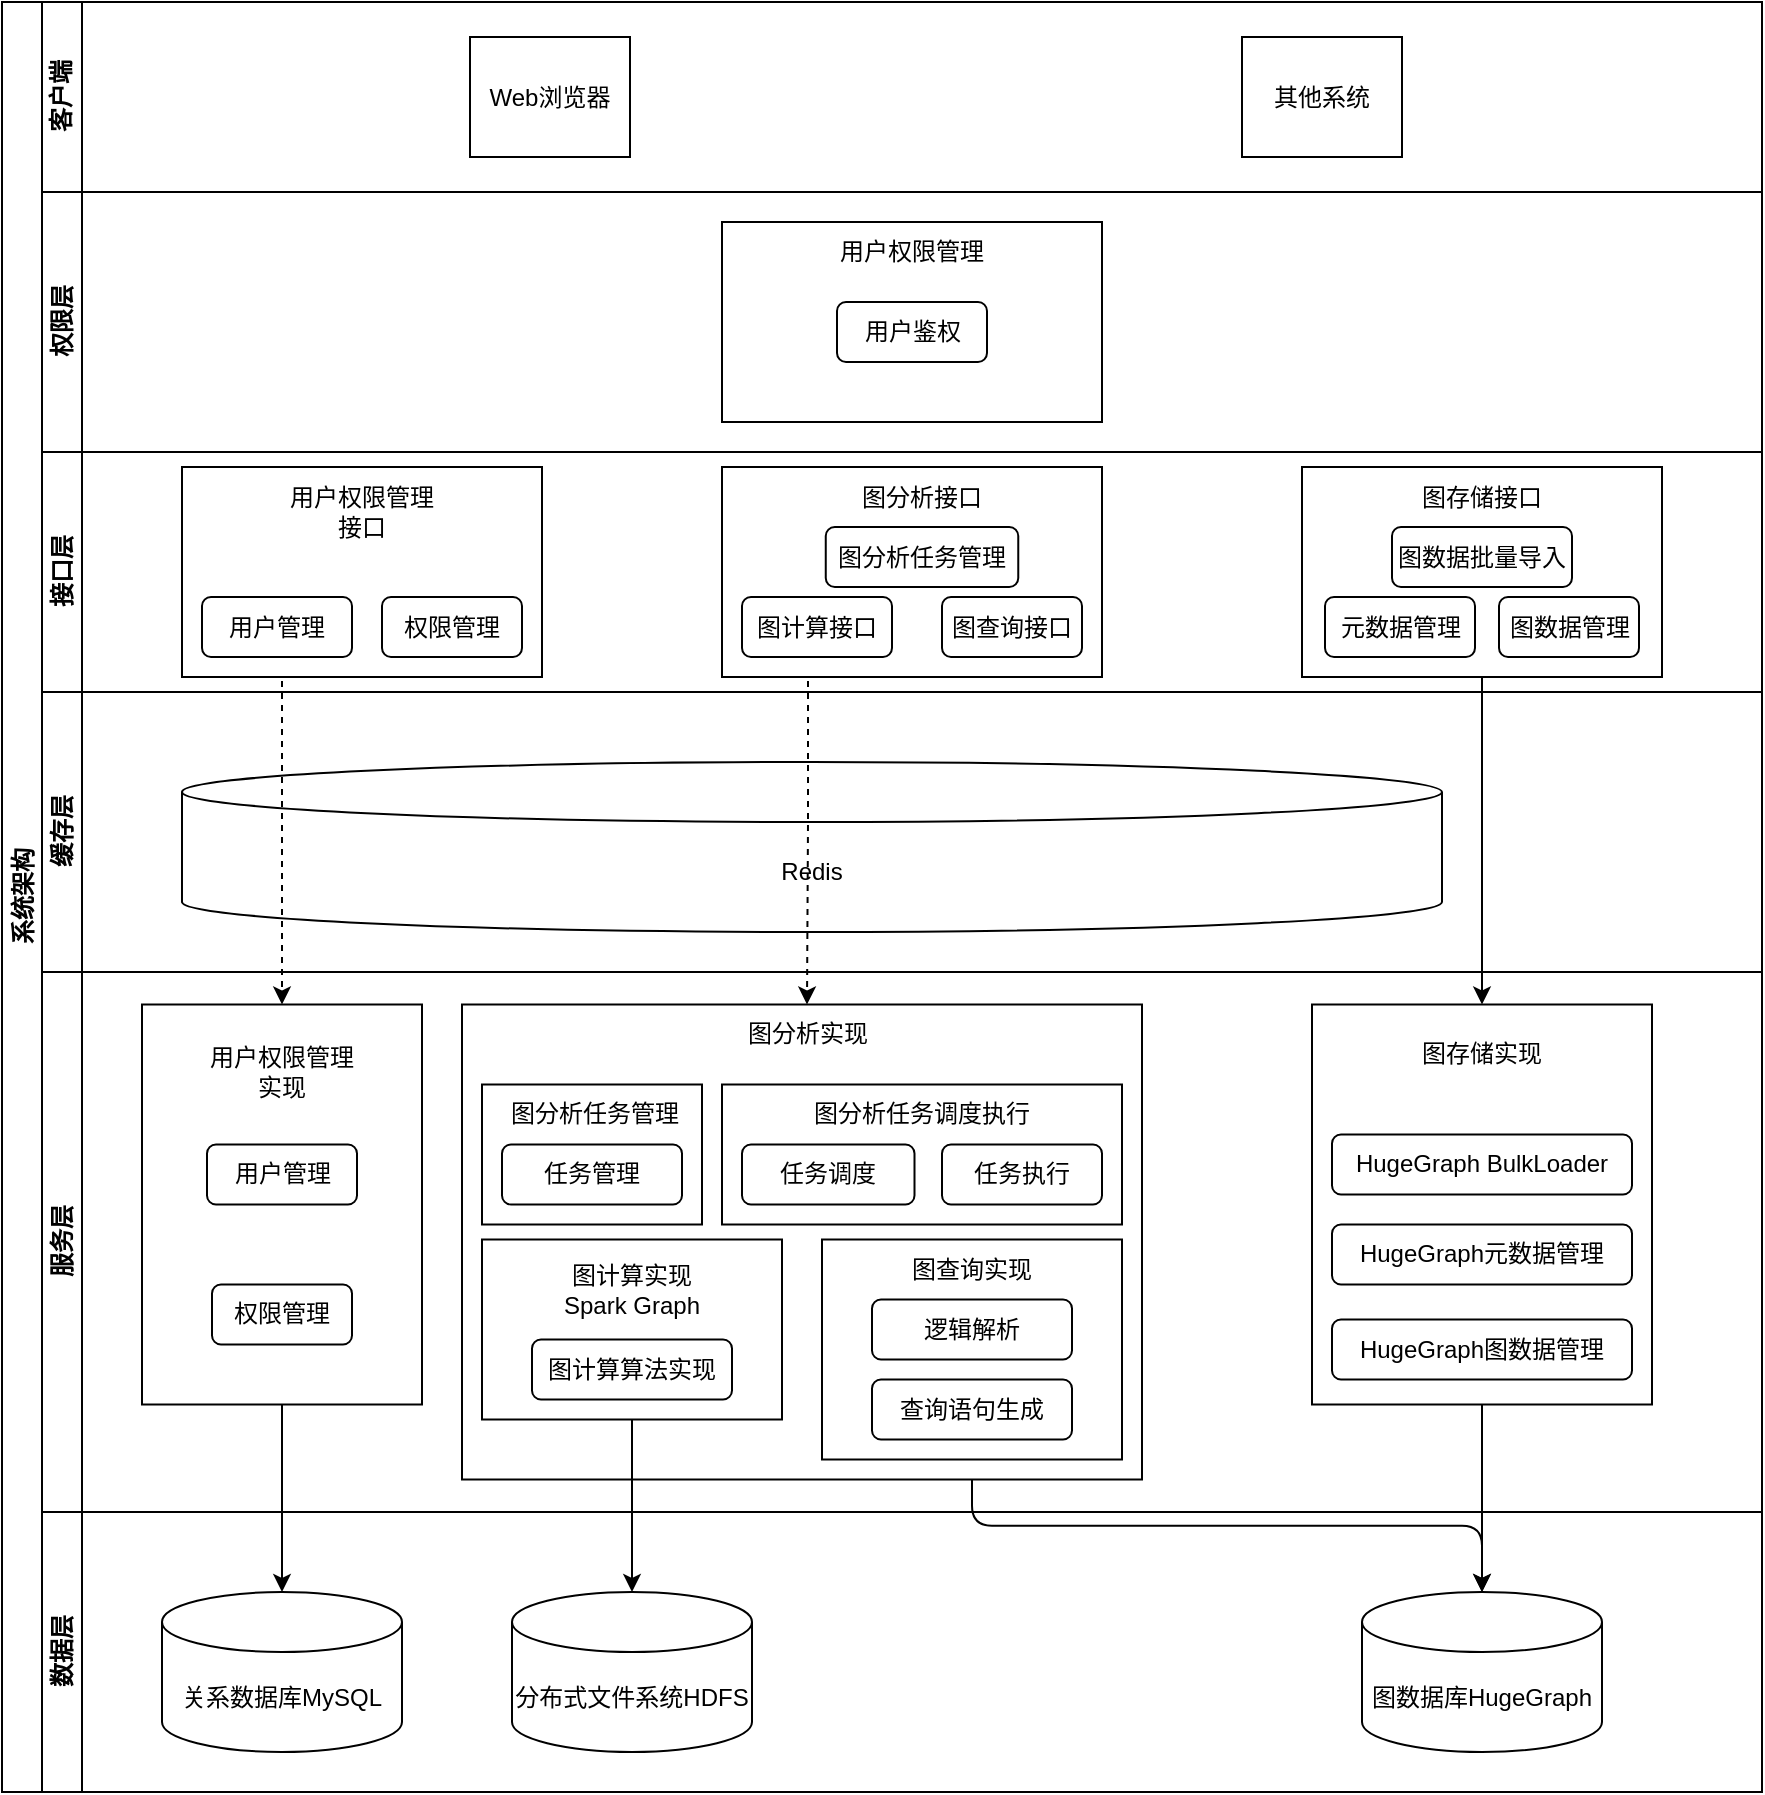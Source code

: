 <mxfile version="24.2.7" type="github">
  <diagram id="prtHgNgQTEPvFCAcTncT" name="Page-1">
    <mxGraphModel dx="1221" dy="725" grid="1" gridSize="10" guides="1" tooltips="1" connect="1" arrows="1" fold="1" page="1" pageScale="1" pageWidth="827" pageHeight="1169" math="0" shadow="0">
      <root>
        <mxCell id="0" />
        <mxCell id="1" parent="0" />
        <mxCell id="dNxyNK7c78bLwvsdeMH5-19" value="系统架构" style="swimlane;html=1;childLayout=stackLayout;resizeParent=1;resizeParentMax=0;horizontal=0;startSize=20;horizontalStack=0;" parent="1" vertex="1">
          <mxGeometry x="290" y="130" width="880" height="895" as="geometry">
            <mxRectangle x="120" y="120" width="40" height="60" as="alternateBounds" />
          </mxGeometry>
        </mxCell>
        <mxCell id="dNxyNK7c78bLwvsdeMH5-20" value="客户端" style="swimlane;html=1;startSize=20;horizontal=0;" parent="dNxyNK7c78bLwvsdeMH5-19" vertex="1">
          <mxGeometry x="20" width="860" height="95" as="geometry" />
        </mxCell>
        <mxCell id="dNxyNK7c78bLwvsdeMH5-24" value="Web浏览器" style="rounded=0;whiteSpace=wrap;html=1;fontFamily=Helvetica;fontSize=12;fontColor=#000000;align=center;" parent="dNxyNK7c78bLwvsdeMH5-20" vertex="1">
          <mxGeometry x="214" y="17.5" width="80" height="60" as="geometry" />
        </mxCell>
        <mxCell id="dNxyNK7c78bLwvsdeMH5-30" value="其他系统" style="rounded=0;whiteSpace=wrap;html=1;fontFamily=Helvetica;fontSize=12;fontColor=#000000;align=center;" parent="dNxyNK7c78bLwvsdeMH5-20" vertex="1">
          <mxGeometry x="600" y="17.5" width="80" height="60" as="geometry" />
        </mxCell>
        <mxCell id="OXVK6N7dL4cA4dyh83I7-69" value="权限层" style="swimlane;html=1;startSize=20;horizontal=0;" parent="dNxyNK7c78bLwvsdeMH5-19" vertex="1">
          <mxGeometry x="20" y="95" width="860" height="130" as="geometry" />
        </mxCell>
        <mxCell id="OXVK6N7dL4cA4dyh83I7-86" value="" style="rounded=0;whiteSpace=wrap;html=1;fontFamily=Helvetica;fontSize=12;fontColor=#000000;align=center;" parent="OXVK6N7dL4cA4dyh83I7-69" vertex="1">
          <mxGeometry x="340" y="15" width="190" height="100" as="geometry" />
        </mxCell>
        <mxCell id="OXVK6N7dL4cA4dyh83I7-87" value="用户权限管理" style="text;html=1;strokeColor=none;fillColor=none;align=center;verticalAlign=middle;whiteSpace=wrap;rounded=0;" parent="OXVK6N7dL4cA4dyh83I7-69" vertex="1">
          <mxGeometry x="370" y="15" width="130" height="30" as="geometry" />
        </mxCell>
        <mxCell id="gIh5Fo65XQ78Bha1B1qZ-51" value="用户鉴权" style="rounded=1;whiteSpace=wrap;html=1;" parent="OXVK6N7dL4cA4dyh83I7-69" vertex="1">
          <mxGeometry x="397.5" y="55" width="75" height="30" as="geometry" />
        </mxCell>
        <mxCell id="dNxyNK7c78bLwvsdeMH5-21" value="接口层" style="swimlane;html=1;startSize=20;horizontal=0;" parent="dNxyNK7c78bLwvsdeMH5-19" vertex="1">
          <mxGeometry x="20" y="225" width="860" height="120" as="geometry" />
        </mxCell>
        <mxCell id="OXVK6N7dL4cA4dyh83I7-6" value="" style="rounded=0;whiteSpace=wrap;html=1;fontFamily=Helvetica;fontSize=12;fontColor=#000000;align=center;" parent="dNxyNK7c78bLwvsdeMH5-21" vertex="1">
          <mxGeometry x="630" y="7.5" width="180" height="105" as="geometry" />
        </mxCell>
        <mxCell id="OXVK6N7dL4cA4dyh83I7-10" value="" style="rounded=0;whiteSpace=wrap;html=1;fontFamily=Helvetica;fontSize=12;fontColor=#000000;align=center;" parent="dNxyNK7c78bLwvsdeMH5-21" vertex="1">
          <mxGeometry x="340" y="7.5" width="190" height="105" as="geometry" />
        </mxCell>
        <mxCell id="OXVK6N7dL4cA4dyh83I7-58" value="图计算接口" style="rounded=1;whiteSpace=wrap;html=1;" parent="dNxyNK7c78bLwvsdeMH5-21" vertex="1">
          <mxGeometry x="350" y="72.5" width="75" height="30" as="geometry" />
        </mxCell>
        <mxCell id="OXVK6N7dL4cA4dyh83I7-59" value="图查询接口" style="rounded=1;whiteSpace=wrap;html=1;" parent="dNxyNK7c78bLwvsdeMH5-21" vertex="1">
          <mxGeometry x="450" y="72.5" width="70" height="30" as="geometry" />
        </mxCell>
        <mxCell id="OXVK6N7dL4cA4dyh83I7-60" value="图分析接口" style="text;html=1;strokeColor=none;fillColor=none;align=center;verticalAlign=middle;whiteSpace=wrap;rounded=0;" parent="dNxyNK7c78bLwvsdeMH5-21" vertex="1">
          <mxGeometry x="400" y="7.5" width="80" height="30" as="geometry" />
        </mxCell>
        <mxCell id="OXVK6N7dL4cA4dyh83I7-106" value="图存储接口" style="text;html=1;strokeColor=none;fillColor=none;align=center;verticalAlign=middle;whiteSpace=wrap;rounded=0;" parent="dNxyNK7c78bLwvsdeMH5-21" vertex="1">
          <mxGeometry x="680" y="7.5" width="80" height="30" as="geometry" />
        </mxCell>
        <mxCell id="OXVK6N7dL4cA4dyh83I7-107" value="元数据管理" style="rounded=1;whiteSpace=wrap;html=1;" parent="dNxyNK7c78bLwvsdeMH5-21" vertex="1">
          <mxGeometry x="641.5" y="72.5" width="75" height="30" as="geometry" />
        </mxCell>
        <mxCell id="OXVK6N7dL4cA4dyh83I7-108" value="图数据管理" style="rounded=1;whiteSpace=wrap;html=1;" parent="dNxyNK7c78bLwvsdeMH5-21" vertex="1">
          <mxGeometry x="728.5" y="72.5" width="70" height="30" as="geometry" />
        </mxCell>
        <mxCell id="gIh5Fo65XQ78Bha1B1qZ-2" value="" style="rounded=0;whiteSpace=wrap;html=1;fontFamily=Helvetica;fontSize=12;fontColor=#000000;align=center;" parent="dNxyNK7c78bLwvsdeMH5-21" vertex="1">
          <mxGeometry x="70" y="7.5" width="180" height="105" as="geometry" />
        </mxCell>
        <mxCell id="gIh5Fo65XQ78Bha1B1qZ-3" value="用户权限管理接口" style="text;html=1;strokeColor=none;fillColor=none;align=center;verticalAlign=middle;whiteSpace=wrap;rounded=0;" parent="dNxyNK7c78bLwvsdeMH5-21" vertex="1">
          <mxGeometry x="120" y="15" width="80" height="30" as="geometry" />
        </mxCell>
        <mxCell id="gIh5Fo65XQ78Bha1B1qZ-4" value="用户管理" style="rounded=1;whiteSpace=wrap;html=1;" parent="dNxyNK7c78bLwvsdeMH5-21" vertex="1">
          <mxGeometry x="80" y="72.5" width="75" height="30" as="geometry" />
        </mxCell>
        <mxCell id="gIh5Fo65XQ78Bha1B1qZ-5" value="权限管理" style="rounded=1;whiteSpace=wrap;html=1;" parent="dNxyNK7c78bLwvsdeMH5-21" vertex="1">
          <mxGeometry x="170" y="72.5" width="70" height="30" as="geometry" />
        </mxCell>
        <mxCell id="gIh5Fo65XQ78Bha1B1qZ-38" value="图数据批量导入" style="rounded=1;whiteSpace=wrap;html=1;" parent="dNxyNK7c78bLwvsdeMH5-21" vertex="1">
          <mxGeometry x="675" y="37.5" width="90" height="30" as="geometry" />
        </mxCell>
        <mxCell id="gIh5Fo65XQ78Bha1B1qZ-41" value="图分析任务管理" style="rounded=1;whiteSpace=wrap;html=1;" parent="dNxyNK7c78bLwvsdeMH5-21" vertex="1">
          <mxGeometry x="391.88" y="37.5" width="96.25" height="30" as="geometry" />
        </mxCell>
        <mxCell id="OXVK6N7dL4cA4dyh83I7-91" value="缓存层" style="swimlane;html=1;startSize=20;horizontal=0;" parent="dNxyNK7c78bLwvsdeMH5-19" vertex="1">
          <mxGeometry x="20" y="345" width="860" height="140" as="geometry" />
        </mxCell>
        <mxCell id="OXVK6N7dL4cA4dyh83I7-95" value="Redis" style="shape=cylinder3;whiteSpace=wrap;html=1;boundedLbl=1;backgroundOutline=1;size=15;" parent="OXVK6N7dL4cA4dyh83I7-91" vertex="1">
          <mxGeometry x="70" y="35" width="630" height="85" as="geometry" />
        </mxCell>
        <mxCell id="OXVK6N7dL4cA4dyh83I7-73" style="edgeStyle=orthogonalEdgeStyle;rounded=1;orthogonalLoop=1;jettySize=auto;html=1;exitX=0.5;exitY=1;exitDx=0;exitDy=0;entryX=0.5;entryY=0;entryDx=0;entryDy=0;entryPerimeter=0;curved=0;" parent="dNxyNK7c78bLwvsdeMH5-19" source="OXVK6N7dL4cA4dyh83I7-52" target="OXVK6N7dL4cA4dyh83I7-68" edge="1">
          <mxGeometry relative="1" as="geometry" />
        </mxCell>
        <mxCell id="dNxyNK7c78bLwvsdeMH5-22" value="服务层" style="swimlane;html=1;startSize=20;horizontal=0;" parent="dNxyNK7c78bLwvsdeMH5-19" vertex="1">
          <mxGeometry x="20" y="485" width="860" height="270" as="geometry" />
        </mxCell>
        <mxCell id="gIh5Fo65XQ78Bha1B1qZ-12" value="" style="rounded=0;whiteSpace=wrap;html=1;" parent="dNxyNK7c78bLwvsdeMH5-22" vertex="1">
          <mxGeometry x="210" y="16.25" width="340" height="237.5" as="geometry" />
        </mxCell>
        <mxCell id="OXVK6N7dL4cA4dyh83I7-45" value="" style="rounded=0;whiteSpace=wrap;html=1;fontFamily=Helvetica;fontSize=12;fontColor=#000000;align=center;" parent="dNxyNK7c78bLwvsdeMH5-22" vertex="1">
          <mxGeometry x="220" y="133.75" width="150" height="90" as="geometry" />
        </mxCell>
        <mxCell id="OXVK6N7dL4cA4dyh83I7-46" value="图计算算法实现" style="rounded=1;whiteSpace=wrap;html=1;" parent="dNxyNK7c78bLwvsdeMH5-22" vertex="1">
          <mxGeometry x="245" y="183.75" width="100" height="30" as="geometry" />
        </mxCell>
        <mxCell id="OXVK6N7dL4cA4dyh83I7-50" value="图计算实现Spark Graph" style="text;html=1;strokeColor=none;fillColor=none;align=center;verticalAlign=middle;whiteSpace=wrap;rounded=0;" parent="dNxyNK7c78bLwvsdeMH5-22" vertex="1">
          <mxGeometry x="255" y="143.75" width="80" height="30" as="geometry" />
        </mxCell>
        <mxCell id="OXVK6N7dL4cA4dyh83I7-52" value="" style="rounded=0;whiteSpace=wrap;html=1;fontFamily=Helvetica;fontSize=12;fontColor=#000000;align=center;" parent="dNxyNK7c78bLwvsdeMH5-22" vertex="1">
          <mxGeometry x="390" y="133.75" width="150" height="110" as="geometry" />
        </mxCell>
        <mxCell id="OXVK6N7dL4cA4dyh83I7-57" value="图查询实现" style="text;html=1;strokeColor=none;fillColor=none;align=center;verticalAlign=middle;whiteSpace=wrap;rounded=0;" parent="dNxyNK7c78bLwvsdeMH5-22" vertex="1">
          <mxGeometry x="425" y="133.75" width="80" height="30" as="geometry" />
        </mxCell>
        <mxCell id="OXVK6N7dL4cA4dyh83I7-63" value="逻辑解析" style="rounded=1;whiteSpace=wrap;html=1;" parent="dNxyNK7c78bLwvsdeMH5-22" vertex="1">
          <mxGeometry x="415" y="163.75" width="100" height="30" as="geometry" />
        </mxCell>
        <mxCell id="OXVK6N7dL4cA4dyh83I7-64" value="查询语句生成" style="rounded=1;whiteSpace=wrap;html=1;" parent="dNxyNK7c78bLwvsdeMH5-22" vertex="1">
          <mxGeometry x="415" y="203.75" width="100" height="30" as="geometry" />
        </mxCell>
        <mxCell id="gIh5Fo65XQ78Bha1B1qZ-14" value="" style="rounded=0;whiteSpace=wrap;html=1;fontFamily=Helvetica;fontSize=12;fontColor=#000000;align=center;" parent="dNxyNK7c78bLwvsdeMH5-22" vertex="1">
          <mxGeometry x="220" y="56.25" width="110" height="70" as="geometry" />
        </mxCell>
        <mxCell id="gIh5Fo65XQ78Bha1B1qZ-15" value="图分析任务管理" style="text;html=1;strokeColor=none;fillColor=none;align=center;verticalAlign=middle;whiteSpace=wrap;rounded=0;" parent="dNxyNK7c78bLwvsdeMH5-22" vertex="1">
          <mxGeometry x="230" y="56.25" width="92.5" height="30" as="geometry" />
        </mxCell>
        <mxCell id="gIh5Fo65XQ78Bha1B1qZ-16" value="任务管理" style="rounded=1;whiteSpace=wrap;html=1;" parent="dNxyNK7c78bLwvsdeMH5-22" vertex="1">
          <mxGeometry x="230" y="86.25" width="90" height="30" as="geometry" />
        </mxCell>
        <mxCell id="gIh5Fo65XQ78Bha1B1qZ-42" value="" style="rounded=0;whiteSpace=wrap;html=1;fontFamily=Helvetica;fontSize=12;fontColor=#000000;align=center;" parent="dNxyNK7c78bLwvsdeMH5-22" vertex="1">
          <mxGeometry x="340" y="56.25" width="200" height="70" as="geometry" />
        </mxCell>
        <mxCell id="gIh5Fo65XQ78Bha1B1qZ-21" value="图分析实现" style="text;html=1;strokeColor=none;fillColor=none;align=center;verticalAlign=middle;whiteSpace=wrap;rounded=0;" parent="dNxyNK7c78bLwvsdeMH5-22" vertex="1">
          <mxGeometry x="342.5" y="16.25" width="80" height="30" as="geometry" />
        </mxCell>
        <mxCell id="gIh5Fo65XQ78Bha1B1qZ-22" value="" style="rounded=0;whiteSpace=wrap;html=1;fontFamily=Helvetica;fontSize=12;fontColor=#000000;align=center;" parent="dNxyNK7c78bLwvsdeMH5-22" vertex="1">
          <mxGeometry x="635" y="16.25" width="170" height="200" as="geometry" />
        </mxCell>
        <mxCell id="gIh5Fo65XQ78Bha1B1qZ-23" value="图存储实现" style="text;html=1;strokeColor=none;fillColor=none;align=center;verticalAlign=middle;whiteSpace=wrap;rounded=0;" parent="dNxyNK7c78bLwvsdeMH5-22" vertex="1">
          <mxGeometry x="680" y="26.25" width="80" height="30" as="geometry" />
        </mxCell>
        <mxCell id="gIh5Fo65XQ78Bha1B1qZ-24" value="HugeGraph&amp;nbsp;BulkLoader" style="rounded=1;whiteSpace=wrap;html=1;" parent="dNxyNK7c78bLwvsdeMH5-22" vertex="1">
          <mxGeometry x="645" y="81.25" width="150" height="30" as="geometry" />
        </mxCell>
        <mxCell id="gIh5Fo65XQ78Bha1B1qZ-25" value="HugeGraph图数据管理" style="rounded=1;whiteSpace=wrap;html=1;" parent="dNxyNK7c78bLwvsdeMH5-22" vertex="1">
          <mxGeometry x="645" y="173.75" width="150" height="30" as="geometry" />
        </mxCell>
        <mxCell id="gIh5Fo65XQ78Bha1B1qZ-39" value="HugeGraph元数据管理" style="rounded=1;whiteSpace=wrap;html=1;" parent="dNxyNK7c78bLwvsdeMH5-22" vertex="1">
          <mxGeometry x="645" y="126.25" width="150" height="30" as="geometry" />
        </mxCell>
        <mxCell id="gIh5Fo65XQ78Bha1B1qZ-17" value="任务调度" style="rounded=1;whiteSpace=wrap;html=1;" parent="dNxyNK7c78bLwvsdeMH5-22" vertex="1">
          <mxGeometry x="350" y="86.25" width="86.25" height="30" as="geometry" />
        </mxCell>
        <mxCell id="gIh5Fo65XQ78Bha1B1qZ-18" value="任务执行" style="rounded=1;whiteSpace=wrap;html=1;" parent="dNxyNK7c78bLwvsdeMH5-22" vertex="1">
          <mxGeometry x="450" y="86.25" width="80" height="30" as="geometry" />
        </mxCell>
        <mxCell id="gIh5Fo65XQ78Bha1B1qZ-44" value="图分析任务调度执行" style="text;html=1;strokeColor=none;fillColor=none;align=center;verticalAlign=middle;whiteSpace=wrap;rounded=0;" parent="dNxyNK7c78bLwvsdeMH5-22" vertex="1">
          <mxGeometry x="381.88" y="56.25" width="116.25" height="30" as="geometry" />
        </mxCell>
        <mxCell id="k-mwg9a5luVFQ9rmK_YQ-1" value="" style="rounded=0;whiteSpace=wrap;html=1;fontFamily=Helvetica;fontSize=12;fontColor=#000000;align=center;" vertex="1" parent="dNxyNK7c78bLwvsdeMH5-22">
          <mxGeometry x="50" y="16.25" width="140" height="200" as="geometry" />
        </mxCell>
        <mxCell id="k-mwg9a5luVFQ9rmK_YQ-2" value="用户权限管理实现" style="text;html=1;strokeColor=none;fillColor=none;align=center;verticalAlign=middle;whiteSpace=wrap;rounded=0;" vertex="1" parent="dNxyNK7c78bLwvsdeMH5-22">
          <mxGeometry x="80" y="35" width="80" height="30" as="geometry" />
        </mxCell>
        <mxCell id="k-mwg9a5luVFQ9rmK_YQ-3" value="用户管理" style="rounded=1;whiteSpace=wrap;html=1;" vertex="1" parent="dNxyNK7c78bLwvsdeMH5-22">
          <mxGeometry x="82.5" y="86.25" width="75" height="30" as="geometry" />
        </mxCell>
        <mxCell id="k-mwg9a5luVFQ9rmK_YQ-4" value="权限管理" style="rounded=1;whiteSpace=wrap;html=1;" vertex="1" parent="dNxyNK7c78bLwvsdeMH5-22">
          <mxGeometry x="85" y="156.25" width="70" height="30" as="geometry" />
        </mxCell>
        <mxCell id="OXVK6N7dL4cA4dyh83I7-83" style="edgeStyle=orthogonalEdgeStyle;rounded=1;orthogonalLoop=1;jettySize=auto;html=1;exitX=0.5;exitY=1;exitDx=0;exitDy=0;curved=0;" parent="dNxyNK7c78bLwvsdeMH5-19" source="OXVK6N7dL4cA4dyh83I7-45" target="OXVK6N7dL4cA4dyh83I7-81" edge="1">
          <mxGeometry relative="1" as="geometry" />
        </mxCell>
        <mxCell id="gIh5Fo65XQ78Bha1B1qZ-27" style="edgeStyle=orthogonalEdgeStyle;rounded=0;orthogonalLoop=1;jettySize=auto;html=1;exitX=0.5;exitY=1;exitDx=0;exitDy=0;entryX=0.5;entryY=0;entryDx=0;entryDy=0;" parent="dNxyNK7c78bLwvsdeMH5-19" source="OXVK6N7dL4cA4dyh83I7-6" target="gIh5Fo65XQ78Bha1B1qZ-22" edge="1">
          <mxGeometry relative="1" as="geometry" />
        </mxCell>
        <mxCell id="gIh5Fo65XQ78Bha1B1qZ-28" style="edgeStyle=orthogonalEdgeStyle;rounded=0;orthogonalLoop=1;jettySize=auto;html=1;exitX=0.5;exitY=1;exitDx=0;exitDy=0;entryX=0.5;entryY=0;entryDx=0;entryDy=0;entryPerimeter=0;" parent="dNxyNK7c78bLwvsdeMH5-19" source="gIh5Fo65XQ78Bha1B1qZ-22" target="OXVK6N7dL4cA4dyh83I7-68" edge="1">
          <mxGeometry relative="1" as="geometry" />
        </mxCell>
        <mxCell id="OXVK6N7dL4cA4dyh83I7-67" value="数据层" style="swimlane;html=1;startSize=20;horizontal=0;" parent="dNxyNK7c78bLwvsdeMH5-19" vertex="1">
          <mxGeometry x="20" y="755" width="860" height="140" as="geometry" />
        </mxCell>
        <mxCell id="OXVK6N7dL4cA4dyh83I7-68" value="图数据库HugeGraph" style="shape=cylinder3;whiteSpace=wrap;html=1;boundedLbl=1;backgroundOutline=1;size=15;" parent="OXVK6N7dL4cA4dyh83I7-67" vertex="1">
          <mxGeometry x="660" y="40" width="120" height="80" as="geometry" />
        </mxCell>
        <mxCell id="OXVK6N7dL4cA4dyh83I7-74" value="关系数据库MySQL" style="shape=cylinder3;whiteSpace=wrap;html=1;boundedLbl=1;backgroundOutline=1;size=15;" parent="OXVK6N7dL4cA4dyh83I7-67" vertex="1">
          <mxGeometry x="60" y="40" width="120" height="80" as="geometry" />
        </mxCell>
        <mxCell id="OXVK6N7dL4cA4dyh83I7-81" value="分布式文件系统HDFS" style="shape=cylinder3;whiteSpace=wrap;html=1;boundedLbl=1;backgroundOutline=1;size=15;" parent="OXVK6N7dL4cA4dyh83I7-67" vertex="1">
          <mxGeometry x="235" y="40" width="120" height="80" as="geometry" />
        </mxCell>
        <mxCell id="k-mwg9a5luVFQ9rmK_YQ-5" style="edgeStyle=orthogonalEdgeStyle;rounded=0;orthogonalLoop=1;jettySize=auto;html=1;exitX=0.5;exitY=1;exitDx=0;exitDy=0;dashed=1;" edge="1" parent="dNxyNK7c78bLwvsdeMH5-19" source="gIh5Fo65XQ78Bha1B1qZ-2" target="k-mwg9a5luVFQ9rmK_YQ-1">
          <mxGeometry relative="1" as="geometry">
            <Array as="points">
              <mxPoint x="140" y="338" />
            </Array>
          </mxGeometry>
        </mxCell>
        <mxCell id="k-mwg9a5luVFQ9rmK_YQ-6" style="edgeStyle=orthogonalEdgeStyle;rounded=0;orthogonalLoop=1;jettySize=auto;html=1;exitX=0.5;exitY=1;exitDx=0;exitDy=0;entryX=0.5;entryY=0;entryDx=0;entryDy=0;dashed=1;" edge="1" parent="dNxyNK7c78bLwvsdeMH5-19" source="OXVK6N7dL4cA4dyh83I7-10" target="gIh5Fo65XQ78Bha1B1qZ-21">
          <mxGeometry relative="1" as="geometry">
            <Array as="points">
              <mxPoint x="403" y="338" />
              <mxPoint x="403" y="410" />
            </Array>
          </mxGeometry>
        </mxCell>
        <mxCell id="k-mwg9a5luVFQ9rmK_YQ-7" style="edgeStyle=orthogonalEdgeStyle;rounded=0;orthogonalLoop=1;jettySize=auto;html=1;exitX=0.5;exitY=1;exitDx=0;exitDy=0;entryX=0.5;entryY=0;entryDx=0;entryDy=0;entryPerimeter=0;" edge="1" parent="dNxyNK7c78bLwvsdeMH5-19" source="k-mwg9a5luVFQ9rmK_YQ-1" target="OXVK6N7dL4cA4dyh83I7-74">
          <mxGeometry relative="1" as="geometry" />
        </mxCell>
      </root>
    </mxGraphModel>
  </diagram>
</mxfile>
